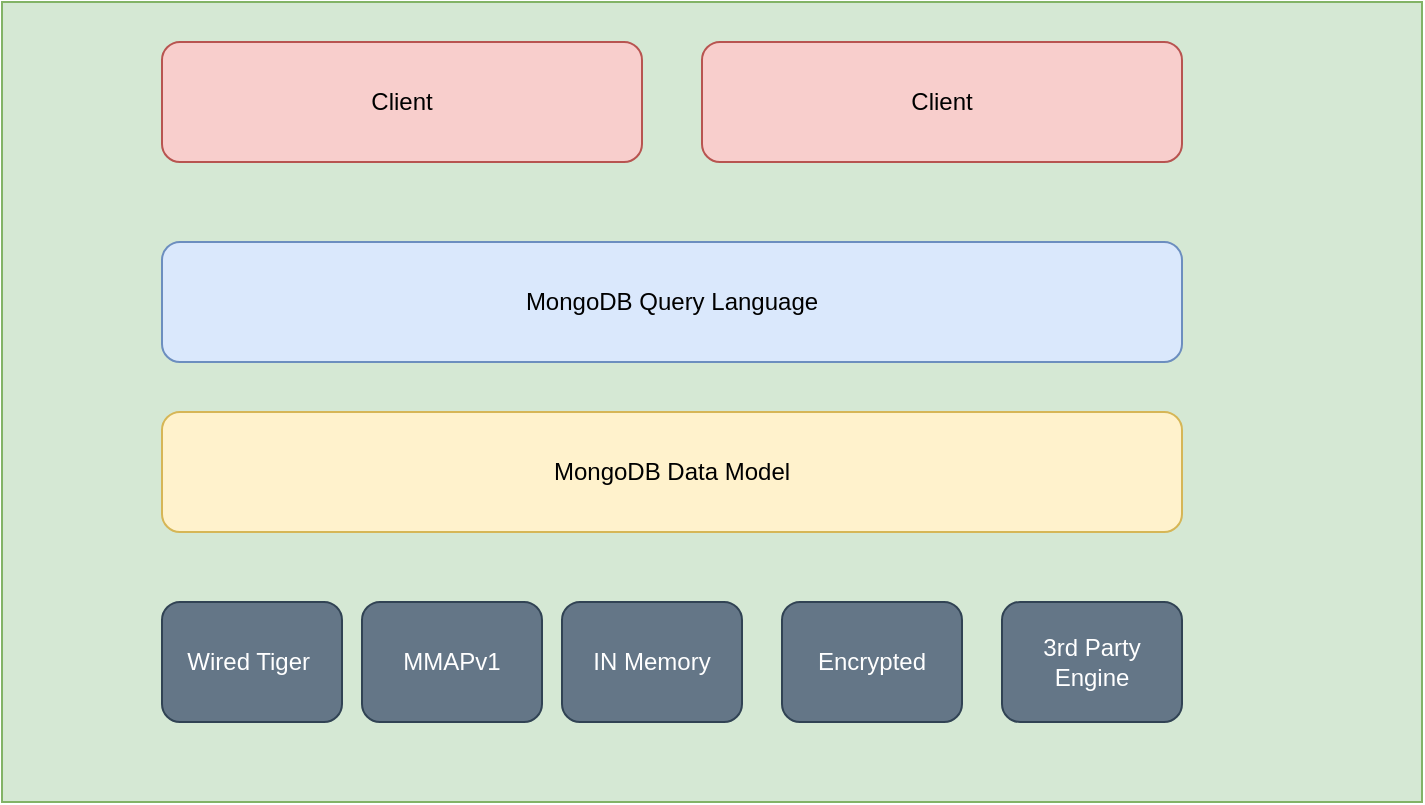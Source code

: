<mxfile version="20.8.18" type="github">
  <diagram name="第 1 页" id="L3FLegalXn3CVVKwqrcS">
    <mxGraphModel dx="1434" dy="764" grid="1" gridSize="10" guides="1" tooltips="1" connect="1" arrows="1" fold="1" page="1" pageScale="1" pageWidth="827" pageHeight="1169" math="0" shadow="0">
      <root>
        <mxCell id="0" />
        <mxCell id="1" parent="0" />
        <mxCell id="SewCIVaRL9v1yxPPFUk1-1" value="" style="rounded=0;whiteSpace=wrap;html=1;fillColor=#d5e8d4;strokeColor=#82b366;" vertex="1" parent="1">
          <mxGeometry x="70" y="110" width="710" height="400" as="geometry" />
        </mxCell>
        <mxCell id="SewCIVaRL9v1yxPPFUk1-2" value="Client" style="rounded=1;whiteSpace=wrap;html=1;fillColor=#f8cecc;strokeColor=#b85450;" vertex="1" parent="1">
          <mxGeometry x="150" y="130" width="240" height="60" as="geometry" />
        </mxCell>
        <mxCell id="SewCIVaRL9v1yxPPFUk1-3" value="Client" style="rounded=1;whiteSpace=wrap;html=1;fillColor=#f8cecc;strokeColor=#b85450;" vertex="1" parent="1">
          <mxGeometry x="420" y="130" width="240" height="60" as="geometry" />
        </mxCell>
        <mxCell id="SewCIVaRL9v1yxPPFUk1-4" value="MongoDB Query Language" style="rounded=1;whiteSpace=wrap;html=1;fillColor=#dae8fc;strokeColor=#6c8ebf;" vertex="1" parent="1">
          <mxGeometry x="150" y="230" width="510" height="60" as="geometry" />
        </mxCell>
        <mxCell id="SewCIVaRL9v1yxPPFUk1-5" value="MongoDB Data Model" style="rounded=1;whiteSpace=wrap;html=1;fillColor=#fff2cc;strokeColor=#d6b656;" vertex="1" parent="1">
          <mxGeometry x="150" y="315" width="510" height="60" as="geometry" />
        </mxCell>
        <mxCell id="SewCIVaRL9v1yxPPFUk1-6" value="Wired Tiger&amp;nbsp;" style="rounded=1;whiteSpace=wrap;html=1;fillColor=#647687;fontColor=#ffffff;strokeColor=#314354;" vertex="1" parent="1">
          <mxGeometry x="150" y="410" width="90" height="60" as="geometry" />
        </mxCell>
        <mxCell id="SewCIVaRL9v1yxPPFUk1-7" value="MMAPv1" style="rounded=1;whiteSpace=wrap;html=1;fillColor=#647687;fontColor=#ffffff;strokeColor=#314354;" vertex="1" parent="1">
          <mxGeometry x="250" y="410" width="90" height="60" as="geometry" />
        </mxCell>
        <mxCell id="SewCIVaRL9v1yxPPFUk1-8" value="IN Memory" style="rounded=1;whiteSpace=wrap;html=1;fillColor=#647687;fontColor=#ffffff;strokeColor=#314354;" vertex="1" parent="1">
          <mxGeometry x="350" y="410" width="90" height="60" as="geometry" />
        </mxCell>
        <mxCell id="SewCIVaRL9v1yxPPFUk1-9" value="Encrypted" style="rounded=1;whiteSpace=wrap;html=1;fillColor=#647687;fontColor=#ffffff;strokeColor=#314354;" vertex="1" parent="1">
          <mxGeometry x="460" y="410" width="90" height="60" as="geometry" />
        </mxCell>
        <mxCell id="SewCIVaRL9v1yxPPFUk1-10" value="3rd Party Engine" style="rounded=1;whiteSpace=wrap;html=1;fillColor=#647687;fontColor=#ffffff;strokeColor=#314354;" vertex="1" parent="1">
          <mxGeometry x="570" y="410" width="90" height="60" as="geometry" />
        </mxCell>
      </root>
    </mxGraphModel>
  </diagram>
</mxfile>
